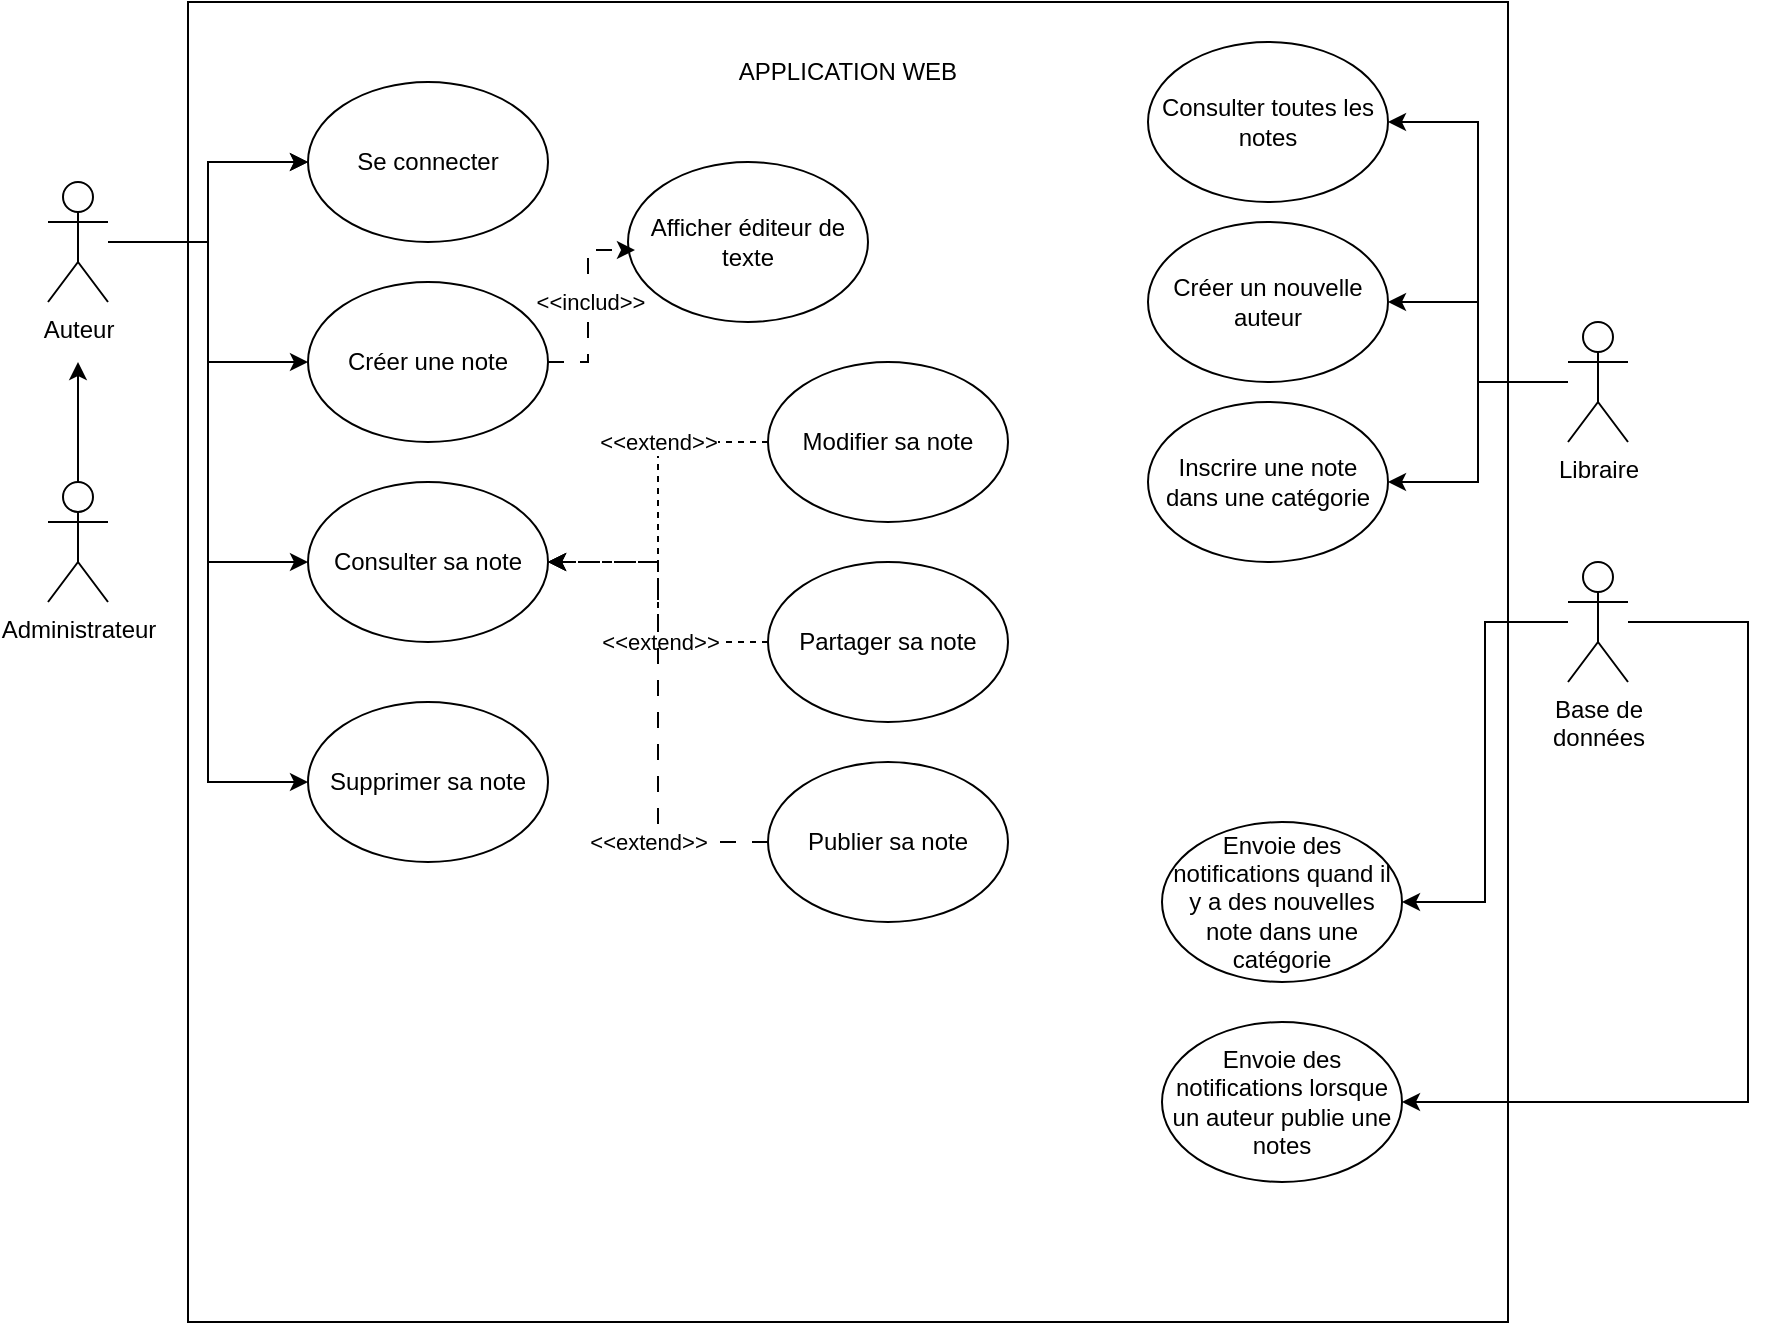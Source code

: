 <mxfile version="24.8.6">
  <diagram name="Page-1" id="3Gy5GgPvgvBHDNO9npWi">
    <mxGraphModel dx="1912" dy="1055" grid="1" gridSize="10" guides="1" tooltips="1" connect="1" arrows="1" fold="1" page="1" pageScale="1" pageWidth="827" pageHeight="1169" math="0" shadow="0">
      <root>
        <mxCell id="0" />
        <mxCell id="1" parent="0" />
        <mxCell id="OuFmNR2C9U6F6VGuBLP6-3" value="&lt;div align=&quot;left&quot;&gt;&lt;br&gt;&lt;/div&gt;" style="whiteSpace=wrap;html=1;aspect=fixed;" vertex="1" parent="1">
          <mxGeometry x="220" y="110" width="660" height="660" as="geometry" />
        </mxCell>
        <mxCell id="OuFmNR2C9U6F6VGuBLP6-24" style="edgeStyle=orthogonalEdgeStyle;rounded=0;orthogonalLoop=1;jettySize=auto;html=1;entryX=0;entryY=0.5;entryDx=0;entryDy=0;" edge="1" parent="1" source="OuFmNR2C9U6F6VGuBLP6-1" target="OuFmNR2C9U6F6VGuBLP6-4">
          <mxGeometry relative="1" as="geometry" />
        </mxCell>
        <mxCell id="OuFmNR2C9U6F6VGuBLP6-25" style="edgeStyle=orthogonalEdgeStyle;rounded=0;orthogonalLoop=1;jettySize=auto;html=1;entryX=0;entryY=0.5;entryDx=0;entryDy=0;" edge="1" parent="1" source="OuFmNR2C9U6F6VGuBLP6-1" target="OuFmNR2C9U6F6VGuBLP6-4">
          <mxGeometry relative="1" as="geometry" />
        </mxCell>
        <mxCell id="OuFmNR2C9U6F6VGuBLP6-26" style="edgeStyle=orthogonalEdgeStyle;rounded=0;orthogonalLoop=1;jettySize=auto;html=1;entryX=0;entryY=0.5;entryDx=0;entryDy=0;" edge="1" parent="1" source="OuFmNR2C9U6F6VGuBLP6-1" target="OuFmNR2C9U6F6VGuBLP6-5">
          <mxGeometry relative="1" as="geometry" />
        </mxCell>
        <mxCell id="OuFmNR2C9U6F6VGuBLP6-27" style="edgeStyle=orthogonalEdgeStyle;rounded=0;orthogonalLoop=1;jettySize=auto;html=1;entryX=0;entryY=0.5;entryDx=0;entryDy=0;" edge="1" parent="1" source="OuFmNR2C9U6F6VGuBLP6-1" target="OuFmNR2C9U6F6VGuBLP6-6">
          <mxGeometry relative="1" as="geometry" />
        </mxCell>
        <mxCell id="OuFmNR2C9U6F6VGuBLP6-28" style="edgeStyle=orthogonalEdgeStyle;rounded=0;orthogonalLoop=1;jettySize=auto;html=1;entryX=0;entryY=0.5;entryDx=0;entryDy=0;" edge="1" parent="1" source="OuFmNR2C9U6F6VGuBLP6-1" target="OuFmNR2C9U6F6VGuBLP6-7">
          <mxGeometry relative="1" as="geometry" />
        </mxCell>
        <mxCell id="OuFmNR2C9U6F6VGuBLP6-1" value="Auteur" style="shape=umlActor;verticalLabelPosition=bottom;verticalAlign=top;html=1;outlineConnect=0;" vertex="1" parent="1">
          <mxGeometry x="150" y="200" width="30" height="60" as="geometry" />
        </mxCell>
        <mxCell id="OuFmNR2C9U6F6VGuBLP6-16" style="edgeStyle=orthogonalEdgeStyle;rounded=0;orthogonalLoop=1;jettySize=auto;html=1;" edge="1" parent="1" source="OuFmNR2C9U6F6VGuBLP6-2">
          <mxGeometry relative="1" as="geometry">
            <mxPoint x="165" y="290" as="targetPoint" />
          </mxGeometry>
        </mxCell>
        <mxCell id="OuFmNR2C9U6F6VGuBLP6-2" value="Administrateur" style="shape=umlActor;verticalLabelPosition=bottom;verticalAlign=top;html=1;outlineConnect=0;" vertex="1" parent="1">
          <mxGeometry x="150" y="350" width="30" height="60" as="geometry" />
        </mxCell>
        <mxCell id="OuFmNR2C9U6F6VGuBLP6-4" value="Se connecter" style="ellipse;whiteSpace=wrap;html=1;" vertex="1" parent="1">
          <mxGeometry x="280" y="150" width="120" height="80" as="geometry" />
        </mxCell>
        <mxCell id="OuFmNR2C9U6F6VGuBLP6-5" value="Créer une note" style="ellipse;whiteSpace=wrap;html=1;" vertex="1" parent="1">
          <mxGeometry x="280" y="250" width="120" height="80" as="geometry" />
        </mxCell>
        <mxCell id="OuFmNR2C9U6F6VGuBLP6-6" value="Consulter sa note" style="ellipse;whiteSpace=wrap;html=1;" vertex="1" parent="1">
          <mxGeometry x="280" y="350" width="120" height="80" as="geometry" />
        </mxCell>
        <mxCell id="OuFmNR2C9U6F6VGuBLP6-7" value="Supprimer sa note" style="ellipse;whiteSpace=wrap;html=1;" vertex="1" parent="1">
          <mxGeometry x="280" y="460" width="120" height="80" as="geometry" />
        </mxCell>
        <mxCell id="OuFmNR2C9U6F6VGuBLP6-9" style="edgeStyle=orthogonalEdgeStyle;rounded=0;orthogonalLoop=1;jettySize=auto;html=1;entryX=1;entryY=0.5;entryDx=0;entryDy=0;dashed=1;" edge="1" parent="1" source="OuFmNR2C9U6F6VGuBLP6-8" target="OuFmNR2C9U6F6VGuBLP6-6">
          <mxGeometry relative="1" as="geometry" />
        </mxCell>
        <mxCell id="OuFmNR2C9U6F6VGuBLP6-10" value="&amp;lt;&amp;lt;extend&amp;gt;&amp;gt;" style="edgeLabel;html=1;align=center;verticalAlign=middle;resizable=0;points=[];" vertex="1" connectable="0" parent="OuFmNR2C9U6F6VGuBLP6-9">
          <mxGeometry x="-0.004" y="-1" relative="1" as="geometry">
            <mxPoint x="1" y="-30" as="offset" />
          </mxGeometry>
        </mxCell>
        <mxCell id="OuFmNR2C9U6F6VGuBLP6-8" value="Modifier sa note" style="ellipse;whiteSpace=wrap;html=1;" vertex="1" parent="1">
          <mxGeometry x="510" y="290" width="120" height="80" as="geometry" />
        </mxCell>
        <mxCell id="OuFmNR2C9U6F6VGuBLP6-12" style="edgeStyle=orthogonalEdgeStyle;rounded=0;orthogonalLoop=1;jettySize=auto;html=1;entryX=1;entryY=0.5;entryDx=0;entryDy=0;dashed=1;" edge="1" parent="1" source="OuFmNR2C9U6F6VGuBLP6-11" target="OuFmNR2C9U6F6VGuBLP6-6">
          <mxGeometry relative="1" as="geometry" />
        </mxCell>
        <mxCell id="OuFmNR2C9U6F6VGuBLP6-14" value="&amp;lt;&amp;lt;extend&amp;gt;&amp;gt;" style="edgeLabel;html=1;align=center;verticalAlign=middle;resizable=0;points=[];" vertex="1" connectable="0" parent="OuFmNR2C9U6F6VGuBLP6-12">
          <mxGeometry x="-0.404" y="-1" relative="1" as="geometry">
            <mxPoint x="-10" y="1" as="offset" />
          </mxGeometry>
        </mxCell>
        <mxCell id="OuFmNR2C9U6F6VGuBLP6-11" value="Partager sa note" style="ellipse;whiteSpace=wrap;html=1;" vertex="1" parent="1">
          <mxGeometry x="510" y="390" width="120" height="80" as="geometry" />
        </mxCell>
        <mxCell id="OuFmNR2C9U6F6VGuBLP6-15" value="APPLICATION WEB" style="text;html=1;align=center;verticalAlign=middle;whiteSpace=wrap;rounded=0;" vertex="1" parent="1">
          <mxGeometry x="490" y="130" width="120" height="30" as="geometry" />
        </mxCell>
        <mxCell id="OuFmNR2C9U6F6VGuBLP6-22" style="edgeStyle=orthogonalEdgeStyle;rounded=0;orthogonalLoop=1;jettySize=auto;html=1;entryX=1;entryY=0.5;entryDx=0;entryDy=0;" edge="1" parent="1" source="OuFmNR2C9U6F6VGuBLP6-17" target="OuFmNR2C9U6F6VGuBLP6-21">
          <mxGeometry relative="1" as="geometry" />
        </mxCell>
        <mxCell id="OuFmNR2C9U6F6VGuBLP6-35" style="edgeStyle=orthogonalEdgeStyle;rounded=0;orthogonalLoop=1;jettySize=auto;html=1;entryX=1;entryY=0.5;entryDx=0;entryDy=0;" edge="1" parent="1" source="OuFmNR2C9U6F6VGuBLP6-17" target="OuFmNR2C9U6F6VGuBLP6-34">
          <mxGeometry relative="1" as="geometry">
            <Array as="points">
              <mxPoint x="1000" y="420" />
              <mxPoint x="1000" y="660" />
            </Array>
          </mxGeometry>
        </mxCell>
        <mxCell id="OuFmNR2C9U6F6VGuBLP6-17" value="&lt;div&gt;Base de&lt;/div&gt;&lt;div&gt;données&lt;br&gt;&lt;/div&gt;" style="shape=umlActor;verticalLabelPosition=bottom;verticalAlign=top;html=1;outlineConnect=0;" vertex="1" parent="1">
          <mxGeometry x="910" y="390" width="30" height="60" as="geometry" />
        </mxCell>
        <mxCell id="OuFmNR2C9U6F6VGuBLP6-23" style="edgeStyle=orthogonalEdgeStyle;rounded=0;orthogonalLoop=1;jettySize=auto;html=1;entryX=1;entryY=0.5;entryDx=0;entryDy=0;" edge="1" parent="1" source="OuFmNR2C9U6F6VGuBLP6-18" target="OuFmNR2C9U6F6VGuBLP6-20">
          <mxGeometry relative="1" as="geometry" />
        </mxCell>
        <mxCell id="OuFmNR2C9U6F6VGuBLP6-40" style="edgeStyle=orthogonalEdgeStyle;rounded=0;orthogonalLoop=1;jettySize=auto;html=1;entryX=1;entryY=0.5;entryDx=0;entryDy=0;" edge="1" parent="1" source="OuFmNR2C9U6F6VGuBLP6-18" target="OuFmNR2C9U6F6VGuBLP6-39">
          <mxGeometry relative="1" as="geometry" />
        </mxCell>
        <mxCell id="OuFmNR2C9U6F6VGuBLP6-42" style="edgeStyle=orthogonalEdgeStyle;rounded=0;orthogonalLoop=1;jettySize=auto;html=1;entryX=1;entryY=0.5;entryDx=0;entryDy=0;" edge="1" parent="1" source="OuFmNR2C9U6F6VGuBLP6-18" target="OuFmNR2C9U6F6VGuBLP6-41">
          <mxGeometry relative="1" as="geometry" />
        </mxCell>
        <mxCell id="OuFmNR2C9U6F6VGuBLP6-18" value="Libraire" style="shape=umlActor;verticalLabelPosition=bottom;verticalAlign=top;html=1;outlineConnect=0;" vertex="1" parent="1">
          <mxGeometry x="910" y="270" width="30" height="60" as="geometry" />
        </mxCell>
        <mxCell id="OuFmNR2C9U6F6VGuBLP6-20" value="Consulter toutes les notes" style="ellipse;whiteSpace=wrap;html=1;" vertex="1" parent="1">
          <mxGeometry x="700" y="130" width="120" height="80" as="geometry" />
        </mxCell>
        <mxCell id="OuFmNR2C9U6F6VGuBLP6-21" value="Envoie des notifications quand il y a des nouvelles note dans une catégorie" style="ellipse;whiteSpace=wrap;html=1;" vertex="1" parent="1">
          <mxGeometry x="707" y="520" width="120" height="80" as="geometry" />
        </mxCell>
        <mxCell id="OuFmNR2C9U6F6VGuBLP6-29" value="Afficher éditeur de texte" style="ellipse;whiteSpace=wrap;html=1;" vertex="1" parent="1">
          <mxGeometry x="440" y="190" width="120" height="80" as="geometry" />
        </mxCell>
        <mxCell id="OuFmNR2C9U6F6VGuBLP6-30" style="edgeStyle=orthogonalEdgeStyle;rounded=0;orthogonalLoop=1;jettySize=auto;html=1;entryX=0.029;entryY=0.55;entryDx=0;entryDy=0;entryPerimeter=0;dashed=1;dashPattern=8 8;" edge="1" parent="1" source="OuFmNR2C9U6F6VGuBLP6-5" target="OuFmNR2C9U6F6VGuBLP6-29">
          <mxGeometry relative="1" as="geometry" />
        </mxCell>
        <mxCell id="OuFmNR2C9U6F6VGuBLP6-31" value="&amp;lt;&amp;lt;includ&amp;gt;&amp;gt;" style="edgeLabel;html=1;align=center;verticalAlign=middle;resizable=0;points=[];" vertex="1" connectable="0" parent="OuFmNR2C9U6F6VGuBLP6-30">
          <mxGeometry x="0.003" y="-1" relative="1" as="geometry">
            <mxPoint as="offset" />
          </mxGeometry>
        </mxCell>
        <mxCell id="OuFmNR2C9U6F6VGuBLP6-34" value="Envoie des notifications lorsque un auteur publie une notes" style="ellipse;whiteSpace=wrap;html=1;" vertex="1" parent="1">
          <mxGeometry x="707" y="620" width="120" height="80" as="geometry" />
        </mxCell>
        <mxCell id="OuFmNR2C9U6F6VGuBLP6-37" style="edgeStyle=orthogonalEdgeStyle;rounded=0;orthogonalLoop=1;jettySize=auto;html=1;entryX=1;entryY=0.5;entryDx=0;entryDy=0;dashed=1;dashPattern=8 8;" edge="1" parent="1" source="OuFmNR2C9U6F6VGuBLP6-36" target="OuFmNR2C9U6F6VGuBLP6-6">
          <mxGeometry relative="1" as="geometry" />
        </mxCell>
        <mxCell id="OuFmNR2C9U6F6VGuBLP6-36" value="Publier sa note" style="ellipse;whiteSpace=wrap;html=1;" vertex="1" parent="1">
          <mxGeometry x="510" y="490" width="120" height="80" as="geometry" />
        </mxCell>
        <mxCell id="OuFmNR2C9U6F6VGuBLP6-38" value="&amp;lt;&amp;lt;extend&amp;gt;&amp;gt;" style="edgeLabel;html=1;align=center;verticalAlign=middle;resizable=0;points=[];" vertex="1" connectable="0" parent="1">
          <mxGeometry x="450.002" y="530.0" as="geometry" />
        </mxCell>
        <mxCell id="OuFmNR2C9U6F6VGuBLP6-39" value="&lt;div&gt;Créer un nouvelle auteur&lt;br&gt;&lt;/div&gt;" style="ellipse;whiteSpace=wrap;html=1;" vertex="1" parent="1">
          <mxGeometry x="700" y="220" width="120" height="80" as="geometry" />
        </mxCell>
        <mxCell id="OuFmNR2C9U6F6VGuBLP6-41" value="Inscrire une note dans une catégorie" style="ellipse;whiteSpace=wrap;html=1;" vertex="1" parent="1">
          <mxGeometry x="700" y="310" width="120" height="80" as="geometry" />
        </mxCell>
      </root>
    </mxGraphModel>
  </diagram>
</mxfile>
